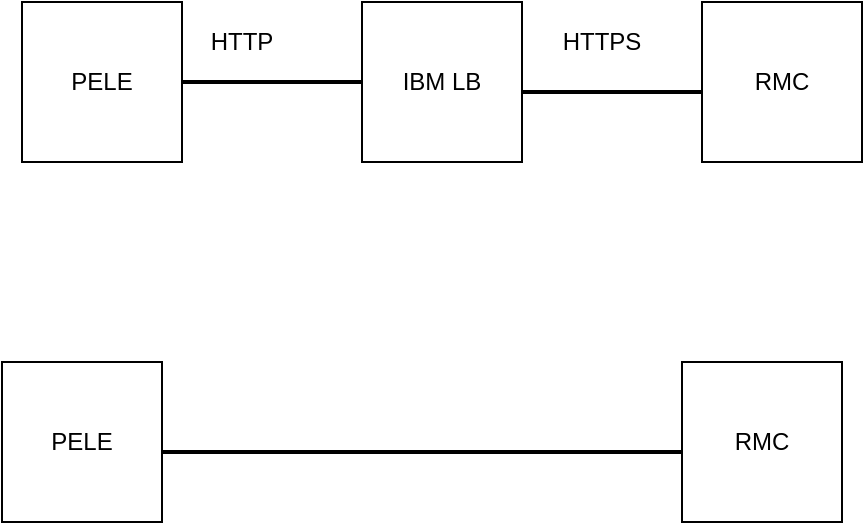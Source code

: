 <mxfile version="14.6.10" type="github">
  <diagram id="73LUuU4ZbC6NHzvR-9fk" name="Page-1">
    <mxGraphModel dx="1008" dy="455" grid="1" gridSize="10" guides="1" tooltips="1" connect="1" arrows="1" fold="1" page="1" pageScale="1" pageWidth="827" pageHeight="1169" math="0" shadow="0">
      <root>
        <mxCell id="0" />
        <mxCell id="1" parent="0" />
        <mxCell id="VAkjZuOF6OuuMydqiLpB-1" value="PELE" style="whiteSpace=wrap;html=1;aspect=fixed;" vertex="1" parent="1">
          <mxGeometry x="120" y="120" width="80" height="80" as="geometry" />
        </mxCell>
        <mxCell id="VAkjZuOF6OuuMydqiLpB-2" value="IBM LB" style="whiteSpace=wrap;html=1;aspect=fixed;" vertex="1" parent="1">
          <mxGeometry x="290" y="120" width="80" height="80" as="geometry" />
        </mxCell>
        <mxCell id="VAkjZuOF6OuuMydqiLpB-3" value="RMC" style="whiteSpace=wrap;html=1;aspect=fixed;" vertex="1" parent="1">
          <mxGeometry x="460" y="120" width="80" height="80" as="geometry" />
        </mxCell>
        <mxCell id="VAkjZuOF6OuuMydqiLpB-6" value="" style="line;strokeWidth=2;html=1;" vertex="1" parent="1">
          <mxGeometry x="370" y="160" width="90" height="10" as="geometry" />
        </mxCell>
        <mxCell id="VAkjZuOF6OuuMydqiLpB-7" value="" style="line;strokeWidth=2;html=1;" vertex="1" parent="1">
          <mxGeometry x="200" y="155" width="90" height="10" as="geometry" />
        </mxCell>
        <mxCell id="VAkjZuOF6OuuMydqiLpB-8" value="PELE" style="whiteSpace=wrap;html=1;aspect=fixed;" vertex="1" parent="1">
          <mxGeometry x="110" y="300" width="80" height="80" as="geometry" />
        </mxCell>
        <mxCell id="VAkjZuOF6OuuMydqiLpB-10" value="RMC" style="whiteSpace=wrap;html=1;aspect=fixed;" vertex="1" parent="1">
          <mxGeometry x="450" y="300" width="80" height="80" as="geometry" />
        </mxCell>
        <mxCell id="VAkjZuOF6OuuMydqiLpB-11" value="" style="line;strokeWidth=2;html=1;" vertex="1" parent="1">
          <mxGeometry x="190" y="340" width="260" height="10" as="geometry" />
        </mxCell>
        <mxCell id="VAkjZuOF6OuuMydqiLpB-13" value="HTTPS" style="text;html=1;strokeColor=none;fillColor=none;align=center;verticalAlign=middle;whiteSpace=wrap;rounded=0;" vertex="1" parent="1">
          <mxGeometry x="390" y="130" width="40" height="20" as="geometry" />
        </mxCell>
        <mxCell id="VAkjZuOF6OuuMydqiLpB-14" value="HTTP" style="text;html=1;strokeColor=none;fillColor=none;align=center;verticalAlign=middle;whiteSpace=wrap;rounded=0;" vertex="1" parent="1">
          <mxGeometry x="210" y="130" width="40" height="20" as="geometry" />
        </mxCell>
      </root>
    </mxGraphModel>
  </diagram>
</mxfile>
